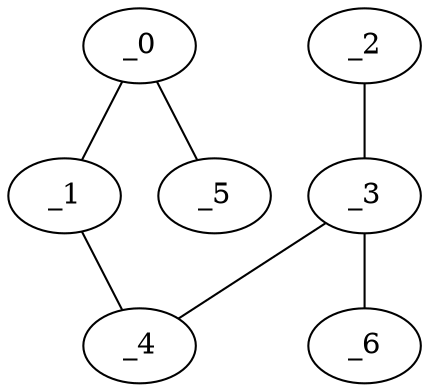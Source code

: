 graph WP1_0027 {
	_0	 [x="0.52",
		y="2.99"];
	_1	 [x="0.924105",
		y="0.675265"];
	_0 -- _1;
	_5	 [x="2.48182",
		y="0.285196"];
	_0 -- _5;
	_4	 [x="1.47632",
		y="2.60783"];
	_1 -- _4;
	_2	 [x="2.8078",
		y="3.17429"];
	_3	 [x="2.01",
		y="0.48"];
	_2 -- _3;
	_3 -- _4;
	_6	 [x="1.23427",
		y="0.267503"];
	_3 -- _6;
}
